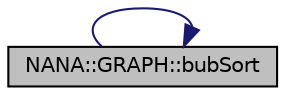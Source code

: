 digraph "NANA::GRAPH::bubSort"
{
 // LATEX_PDF_SIZE
  edge [fontname="Helvetica",fontsize="10",labelfontname="Helvetica",labelfontsize="10"];
  node [fontname="Helvetica",fontsize="10",shape=record];
  rankdir="LR";
  Node1 [label="NANA::GRAPH::bubSort",height=0.2,width=0.4,color="black", fillcolor="grey75", style="filled", fontcolor="black",tooltip="冒泡排序"];
  Node1 -> Node1 [color="midnightblue",fontsize="10",style="solid",fontname="Helvetica"];
}
